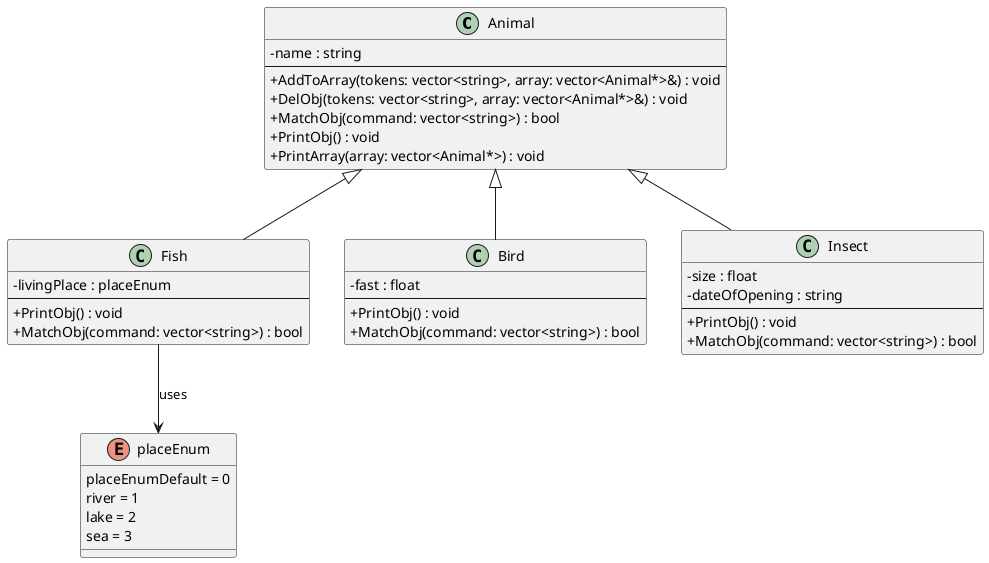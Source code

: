 @startuml work1
' Установка стиля
skinparam classAttributeIconSize 0

' Базовый класс Animal
class Animal {
    - name : string
    --
    + AddToArray(tokens: vector<string>, array: vector<Animal*>&) : void
    + DelObj(tokens: vector<string>, array: vector<Animal*>&) : void
    + MatchObj(command: vector<string>) : bool
    + PrintObj() : void
    + PrintArray(array: vector<Animal*>) : void
}

' Наследники
class Fish {
    - livingPlace : placeEnum
    --
    + PrintObj() : void
    + MatchObj(command: vector<string>) : bool
}

class Bird {
    - fast : float
    --
    + PrintObj() : void
    + MatchObj(command: vector<string>) : bool
}

class Insect {
    - size : float
    - dateOfOpening : string
    --
    + PrintObj() : void
    + MatchObj(command: vector<string>) : bool
}

' Перечисление для Fish
enum placeEnum {
    placeEnumDefault = 0
    river = 1
    lake = 2
    sea = 3
}

' Наследование
Animal <|-- Fish
Animal <|-- Bird
Animal <|-- Insect

' Связь класса Fish с перечислением placeEnum
Fish --> placeEnum : uses

@enduml
